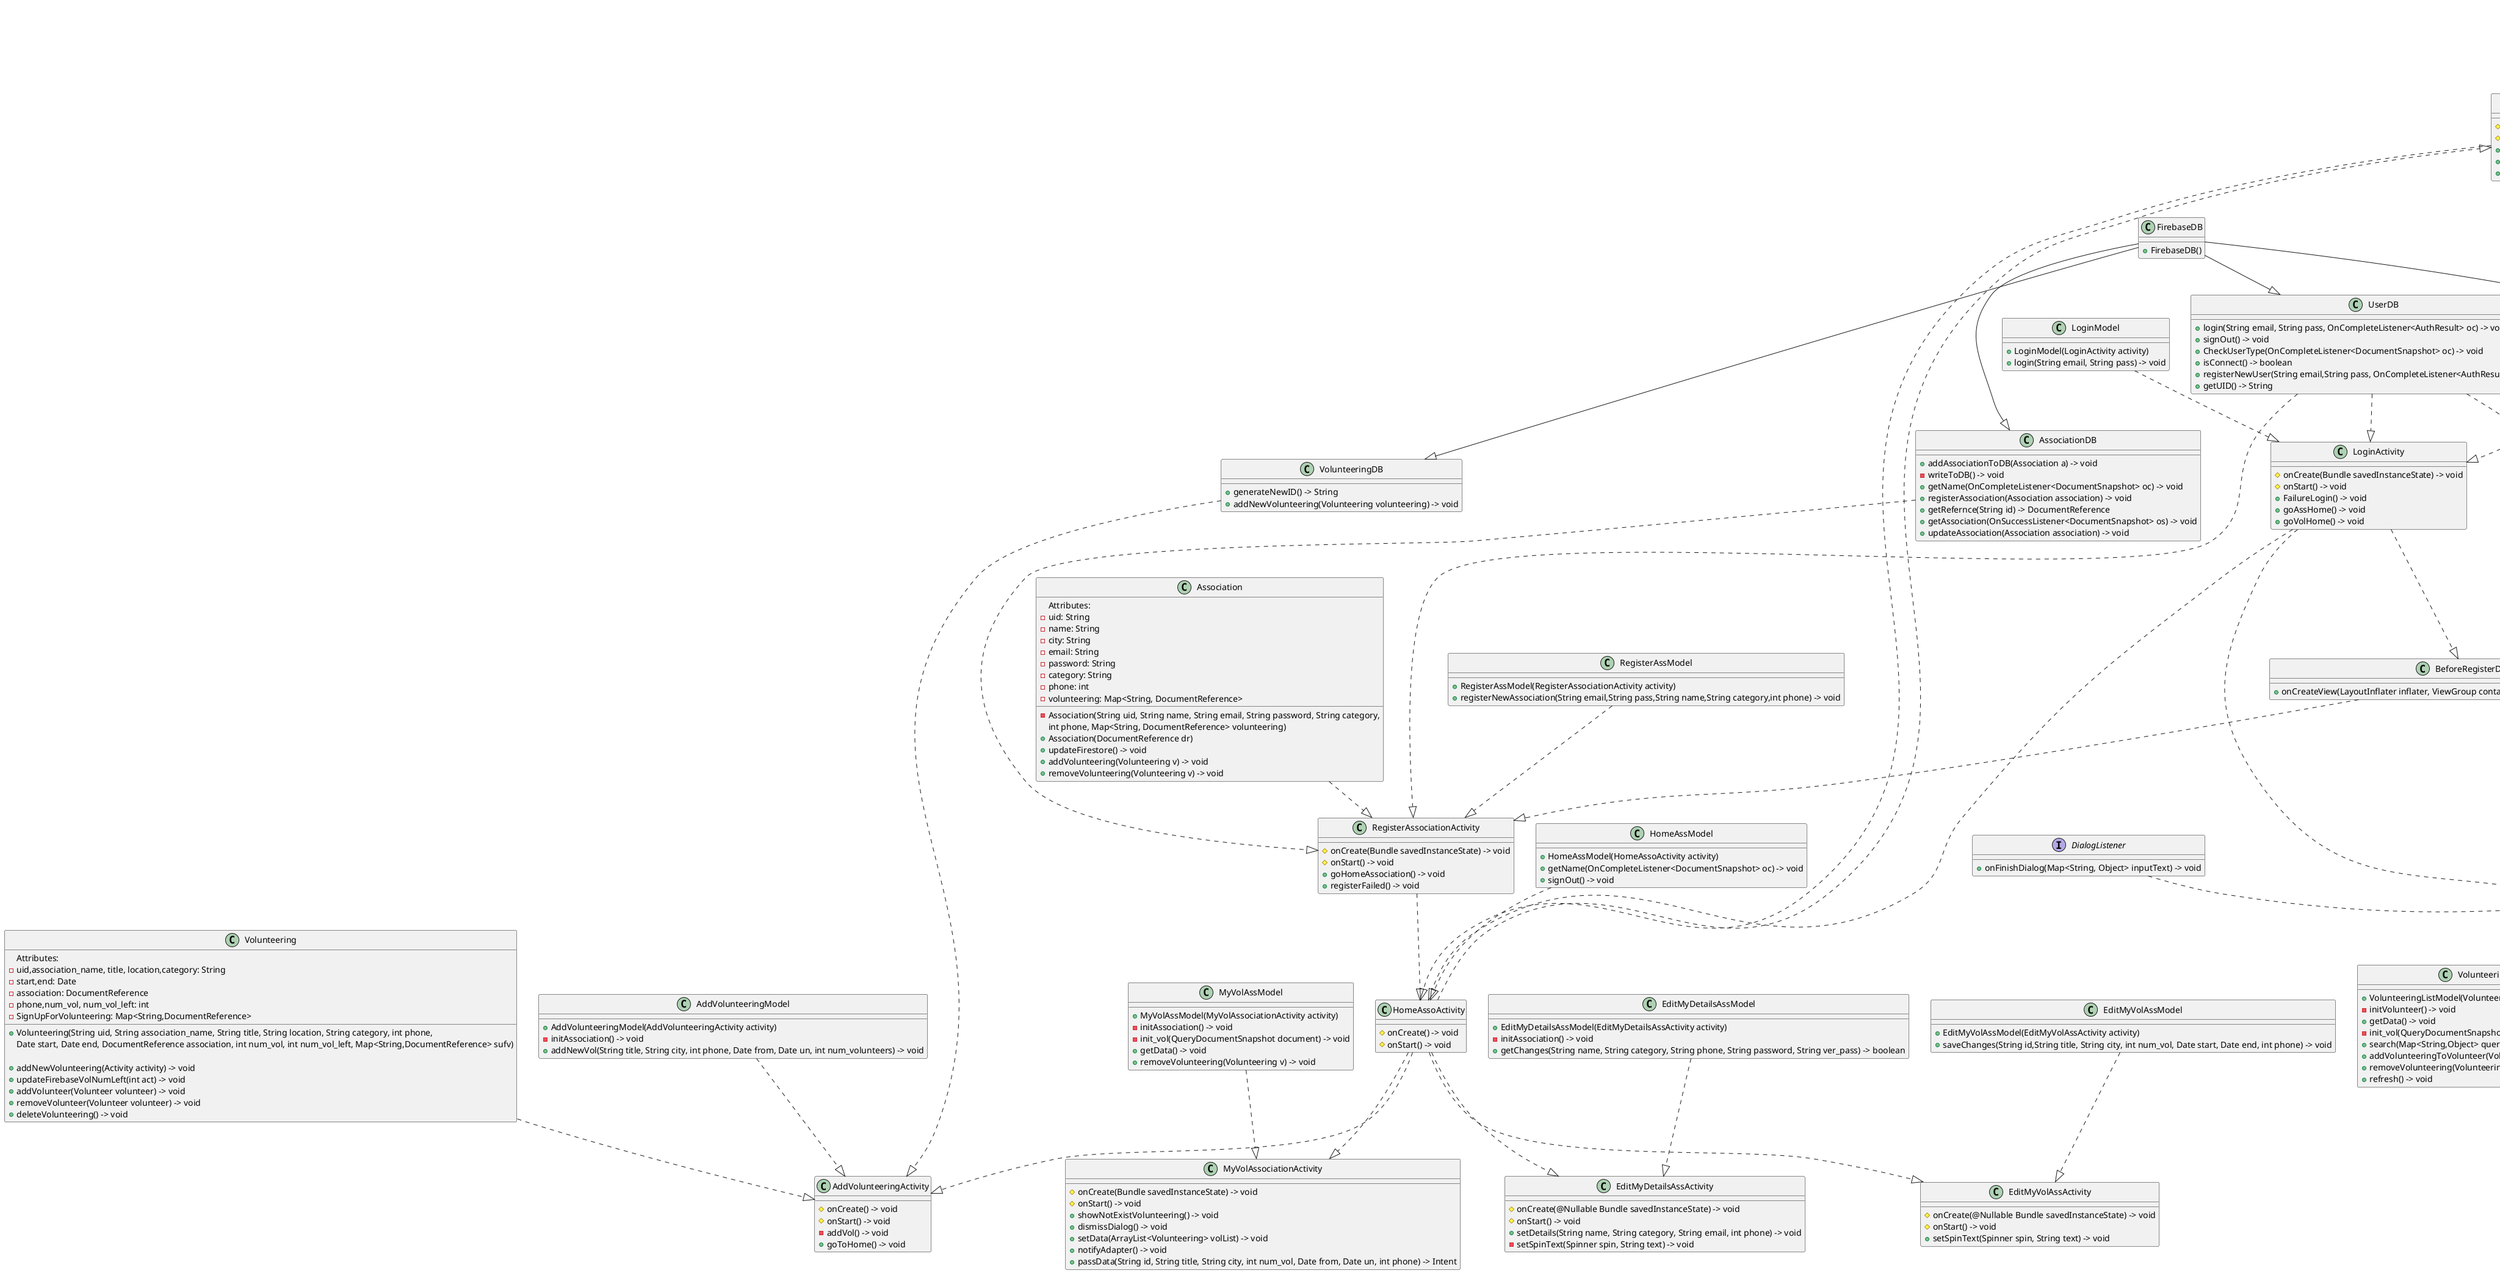 @startuml
'https://plantuml.com/sequence-diagram

' + : Public
' - : Private
' # : Protected

'my application:'

class MainActivity
{
    # onCreate(Bundle savedInstanceState) -> void
    # onStart() -> void
    + goLogin() -> void
    + goVolHome() -> void
    + goAssHome() -> void
}

class LoginActivity
{
    # onCreate(Bundle savedInstanceState) -> void
    # onStart() -> void
    + FailureLogin() -> void
    + goAssHome() -> void
    + goVolHome() -> void
}

class RegisterAssociationActivity
{
    # onCreate(Bundle savedInstanceState) -> void
    # onStart() -> void
    + goHomeAssociation() -> void
    + registerFailed() -> void
}

class RegisterVolunteerActivity
{
    # onCreate(Bundle savedInstanceState) -> void
    # onStart() -> void
    + goHomeVolunteer() -> void
    + registerFailed() -> void
}

class HomeAssoActivity
{
    # onCreate() -> void
    # onStart() -> void
}

class HomeVolunteerActivity
{
    # onCreate(Bundle savedInstanceState) -> void
    # onStart() -> void
}

class AddVolunteeringActivity
{
    # onCreate() -> void
    # onStart() -> void
    - addVol() -> void
    + goToHome() -> void
}

class VolunteeringAdapter
{
    + VolunteeringAdapter (Context context, ArrayList<Volunteering> volunteeringArrayListList)
    + getView(int position, @Nullable View convertView, @NonNull ViewGroup parent) -> View
}

class VolunteeringListActivity
{
    # onCreate(Bundle savedInstanceState) -> void
    # onStart() -> void
    + onItemClick(AdapterView<?> parent, View view, int position, long id -> void
    - setupData() -> void
    + init_vol(QueryDocumentSnapshot document) -> void
    + onFinishDialog(Map<String, Object> query) -> void
}

class MyVolAssociationActivity
{
    # onCreate(Bundle savedInstanceState) -> void
    # onStart() -> void
    + showNotExistVolunteering() -> void
    + dismissDialog() -> void
    + setData(ArrayList<Volunteering> volList) -> void
    + notifyAdapter() -> void
    + passData(String id, String title, String city, int num_vol, Date from, Date un, int phone) -> Intent
}

class MyVolVolunteerActivity
{
    # onCreate(Bundle savedInstanceState) -> void
    # onStart() -> void
    + showNotExistVolunteering() -> void
    + dismissDialog() -> void
    + setData(ArrayList<Volunteering> volList) -> void
    + notifyAdapter() -> void
    + passData(String id, String title, String city, int num_vol, Date from, Date un, int phone) -> Intent
}

class EditMyDetailsAssActivity
{
    # onCreate(@Nullable Bundle savedInstanceState) -> void
    # onStart() -> void
    + setDetails(String name, String category, String email, int phone) -> void
    - setSpinText(Spinner spin, String text) -> void
}

class EditMyDetailsVolActivity
{
    # onCreate(@Nullable Bundle savedInstanceState) -> void
    # onStart() -> void
    + setDetails(String name, String category, String email, int phone) -> void
    - setSpinText(Spinner spin, String text) -> void
}

class EditMyVolAssActivity
{
    # onCreate(@Nullable Bundle savedInstanceState) -> void
    # onStart() -> void
    + setSpinText(Spinner spin, String text) -> void
}

'dialogs:'

interface DialogListener
{
    + onFinishDialog(Map<String, Object> inputText) -> void
}

class BeforeRegisterDialog
{
    + onCreateView(LayoutInflater inflater, ViewGroup container, Bundle savedInstanceState) -> View
}

class SearchDialog
{
    + onStart() -> void
    + onAttach(Context context) -> void
    + onCreate(Bundle savedInstanceState) -> void
    + onCreateView(LayoutInflater inflater, ViewGroup container, Bundle savedInstanceState) -> View
    + getDateTime(Button calendarButton,TextView tv,Stack<Timestamp> ts) -> void
}

'objects:'

class Association
{
    Attributes:
    - uid: String
    - name: String
    - city: String
    - email: String
    - password: String
    - category: String
    - phone: int
    - volunteering: Map<String, DocumentReference>

'    + Association()
    - Association(String uid, String name, String email, String password, String category,
                       int phone, Map<String, DocumentReference> volunteering)
    + Association(DocumentReference dr)
'    + getUid() -> String
'    + setUid(String uid) -> void
'    + getName() -> String
'    + setName(String name) -> void
'    + getEmail() -> String
'    + setEmail(String email) -> void
'    + getPassword() -> String
'    + setPassword(String password) -> void
'    + getCategory() -> String
'    + setCategory(String category) -> void
'    + getPhone() -> int
'    + setPhone(int phone) -> void
'    + getMy_volunteering() -> Map<String, DocumentReference>
'    + setMy_volunteering(Map<String, DocumentReference> my_volunteering) -> void
    + updateFirestore() -> void
    + addVolunteering(Volunteering v) -> void
    + removeVolunteering(Volunteering v) -> void
}

class Volunteer
{
    Attributes:
    - uid: String
    - name: String
    - city: String
    - email: String
    - password: String
    - phone: int
    - my_volunteering: Map<String, DocumentReference>

'    + Volunteer()
    + Volunteer(String uid, String name, String city, String email, String password, int phone,
                     Map<String, DocumentReference> my_volunteering)
'    + String getUid() -> String
'    + setUid(String uid) -> void
'    + String getName() -> String
'    + setName(String name) -> void
'    + getCity() -> String
'    + setCity(String city) -> void
'    + getEmail() -> String
'    + setEmail(String email) -> void
'    + getPassword() -> String
'    + setPassword(String password) -> void
'    + getPhone() -> int
'    + setPhone(int phone) -> void
    + getMy_volunteering() -> Map<String, DocumentReference>
    + setMy_volunteering(Map<String, DocumentReference> my_volunteering) -> void
    + updateFirestore() -> void
    + addVolunteering(Volunteering v) -> void
    + removeVolunteering(Volunteering v) -> void
}

class Volunteering
{
    Attributes:
    - uid,association_name, title, location,category: String
    - start,end: Date
    - association: DocumentReference
    - phone,num_vol, num_vol_left: int
    - SignUpForVolunteering: Map<String,DocumentReference>

'    + Volunteering()
'    + String getUid()
'    + void setUid(String uid)
'    + String getAssociation_name()
'    + void setAssociation_name(String association_name)
'    + String getTitle()
'    + void setTitle(String title)
'    + String getLocation()
'    + void setLocation(String location)
'    + String getCategory()
'    + void setCategory(String category)
'    + int getPhone()
'    + void setPhone(int phone)
'    + Date getStart()
'    + void setStart(Date start)
'    + Date getEnd()
'    + void setEnd(Date end)
'    + DocumentReference getAssociation()
'    + void setAssociation(DocumentReference association)
'    + int getNum_vol()
'    + void setNum_vol(int num_vol)
'    + int getNum_vol_left()
'    + void setNum_vol_left(int num_vol_left)
'    + Map<String, DocumentReference> getSignUpForVolunteering()
'    + void setSignUpForVolunteering(Map<String, DocumentReference> signUpForVolunteering)
    + Volunteering(String uid, String association_name, String title, String location, String category, int phone,
     Date start, Date end, DocumentReference association, int num_vol, int num_vol_left, Map<String,DocumentReference> sufv)

    + addNewVolunteering(Activity activity) -> void
    + updateFirebaseVolNumLeft(int act) -> void
    + addVolunteer(Volunteer volunteer) -> void
    + removeVolunteer(Volunteer volunteer) -> void
    + deleteVolunteering() -> void
}

'models:'

class AddVolunteeringModel
{
    + AddVolunteeringModel(AddVolunteeringActivity activity)
    - initAssociation() -> void
    + addNewVol(String title, String city, int phone, Date from, Date un, int num_volunteers) -> void
}

class EditMyDetailsAssModel
{
    + EditMyDetailsAssModel(EditMyDetailsAssActivity activity)
    - initAssociation() -> void
    + getChanges(String name, String category, String phone, String password, String ver_pass) -> boolean
}

class EditMyDetailsVolModel
{
    + EditMyDetailsVolModel(EditMyDetailsVolActivity activity)
    - initVolunteer() -> void
    + getChanges(String name, String city, String phone, String password, String ver_pass) -> boolean
}

class EditMyVolAssModel
{
    + EditMyVolAssModel(EditMyVolAssActivity activity)
    + saveChanges(String id,String title, String city, int num_vol, Date start, Date end, int phone) -> void
}

class HomeAssModel
{
    + HomeAssModel(HomeAssoActivity activity)
    + getName(OnCompleteListener<DocumentSnapshot> oc) -> void
    + signOut() -> void
}

class HomeVoluModel
{
    + HomeVoluModel(HomeVolunteerActivity activity)
    + getName(OnCompleteListener<DocumentSnapshot> oc) -> void
    + signOut() -> void
}

class LoginModel
{
    + LoginModel(LoginActivity activity)
    + login(String email, String pass) -> void
}

class MainModel
{
    + MainModel(MainActivity activity)
    + navigation() -> void
}

class MyVolAssModel
{
    + MyVolAssModel(MyVolAssociationActivity activity)
    - initAssociation() -> void
    - init_vol(QueryDocumentSnapshot document) -> void
    + getData() -> void
    + removeVolunteering(Volunteering v) -> void
}

class MyVolVolModel
{
    + MyVolVolModel(MyVolVolunteerActivity activity)
    - initVolunteer() -> void
    + getData() -> void
    - init_vol(QueryDocumentSnapshot document) -> void
    + removeVolunteeringFromVolunteer(Volunteering v) -> void
}

class RegisterAssModel
{
    + RegisterAssModel(RegisterAssociationActivity activity)
    + registerNewAssociation(String email,String pass,String name,String category,int phone) -> void
}

class RegisterVoluModel
{
    + RegisterVoluModel(RegisterVolunteerActivity activity)
    + registerNewVolunteer(String email,String pass,String name,String city,int phone) -> void
}

class VolunteeringListModel
{
    + VolunteeringListModel(VolunteeringListActivity activity)
    - initVolunteer() -> void
    + getData() -> void
    - init_vol(QueryDocumentSnapshot document) -> void
    + search(Map<String,Object> query) -> void
    + addVolunteeringToVolunteer(Volunteering volunteering) -> void
    + removeVolunteering(Volunteering v) -> void
    + refresh() -> void
}

'firebase.db:'

class AssociationDB
{
    + addAssociationToDB(Association a) -> void
    - writeToDB() -> void
    + getName(OnCompleteListener<DocumentSnapshot> oc) -> void
    + registerAssociation(Association association) -> void
    + getRefernce(String id) -> DocumentReference
    + getAssociation(OnSuccessListener<DocumentSnapshot> os) -> void
    + updateAssociation(Association association) -> void
}

class FirebaseDB
{
    + FirebaseDB()
}

class UserDB
{
    + login(String email, String pass, OnCompleteListener<AuthResult> oc) -> void
    + signOut() -> void
    + CheckUserType(OnCompleteListener<DocumentSnapshot> oc) -> void
    + isConnect() -> boolean
    + registerNewUser(String email,String pass, OnCompleteListener<AuthResult> oc) -> void
    + getUID() -> String
}

class VolunteerDB
{
    + getName(OnCompleteListener<DocumentSnapshot> oc) -> void
    + registerVolunteer(Volunteer volunteer) -> void
}

class VolunteeringDB
{
    + generateNewID() -> String
    + addNewVolunteering(Volunteering volunteering) -> void
}

'connections:'

' From main to login OR home activities

MainActivity ....|> LoginActivity
MainActivity ....|> HomeVolunteerActivity
MainActivity ....|> HomeAssoActivity

' From login to home activities (with login or register):

LoginActivity ..|> BeforeRegisterDialog
LoginActivity ..|> HomeVolunteerActivity
LoginActivity ..|> HomeAssoActivity
BeforeRegisterDialog ..|> RegisterVolunteerActivity
BeforeRegisterDialog ..|> RegisterAssociationActivity
RegisterVolunteerActivity ..|> HomeVolunteerActivity
RegisterAssociationActivity ..|> HomeAssoActivity

' From home activities to actions activities:

HomeAssoActivity ..|> AddVolunteeringActivity
HomeVolunteerActivity ..|> VolunteeringListActivity
DialogListener ..|> SearchDialog
VolunteeringAdapter ..|> VolunteeringListActivity
SearchDialog ..|> VolunteeringListActivity
HomeAssoActivity ..|> MyVolAssociationActivity
HomeAssoActivity ..|> EditMyDetailsAssActivity
HomeAssoActivity ..|> EditMyVolAssActivity
HomeVolunteerActivity ..|> MyVolVolunteerActivity
HomeVolunteerActivity ..|> EditMyDetailsVolActivity


' Log out:

HomeAssoActivity ..|> MainActivity
HomeVolunteerActivity ..|> MainActivity

' MVC dependencies:

MainModel ..|> MainActivity
LoginModel ..|> LoginActivity
HomeVoluModel ..|> HomeVolunteerActivity
HomeAssModel ..|> HomeAssoActivity
AddVolunteeringModel ..|> AddVolunteeringActivity
RegisterAssModel ..|> RegisterAssociationActivity
RegisterVoluModel ..|> RegisterVolunteerActivity
MyVolAssModel ..|> MyVolAssociationActivity
MyVolVolModel ..|> MyVolVolunteerActivity
EditMyDetailsAssModel ..|> EditMyDetailsAssActivity
EditMyDetailsVolModel ..|> EditMyDetailsVolActivity
EditMyVolAssModel ..|> EditMyVolAssActivity
VolunteeringListModel ..|> VolunteeringListActivity

FirebaseDB --|> UserDB
FirebaseDB --|> AssociationDB
FirebaseDB --|> VolunteerDB
FirebaseDB --|> VolunteeringDB

AssociationDB ..|> RegisterAssociationActivity
VolunteerDB ..|> RegisterVolunteerActivity
VolunteeringDB ..|> AddVolunteeringActivity
UserDB ..|> LoginActivity
UserDB ..|> RegisterVolunteerActivity
UserDB ..|> RegisterAssociationActivity

' Objects dependencies:

Association ..|> RegisterAssociationActivity
Volunteer ..|> RegisterVolunteerActivity
Volunteering ..|> AddVolunteeringActivity


@enduml
@enduml